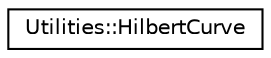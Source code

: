 digraph "Graphical Class Hierarchy"
{
 // LATEX_PDF_SIZE
  edge [fontname="Helvetica",fontsize="10",labelfontname="Helvetica",labelfontsize="10"];
  node [fontname="Helvetica",fontsize="10",shape=record];
  rankdir="LR";
  Node0 [label="Utilities::HilbertCurve",height=0.2,width=0.4,color="black", fillcolor="white", style="filled",URL="$class_utilities_1_1_hilbert_curve.html",tooltip="Class for calculating the Hilbert curve distance in two dimensions."];
}
